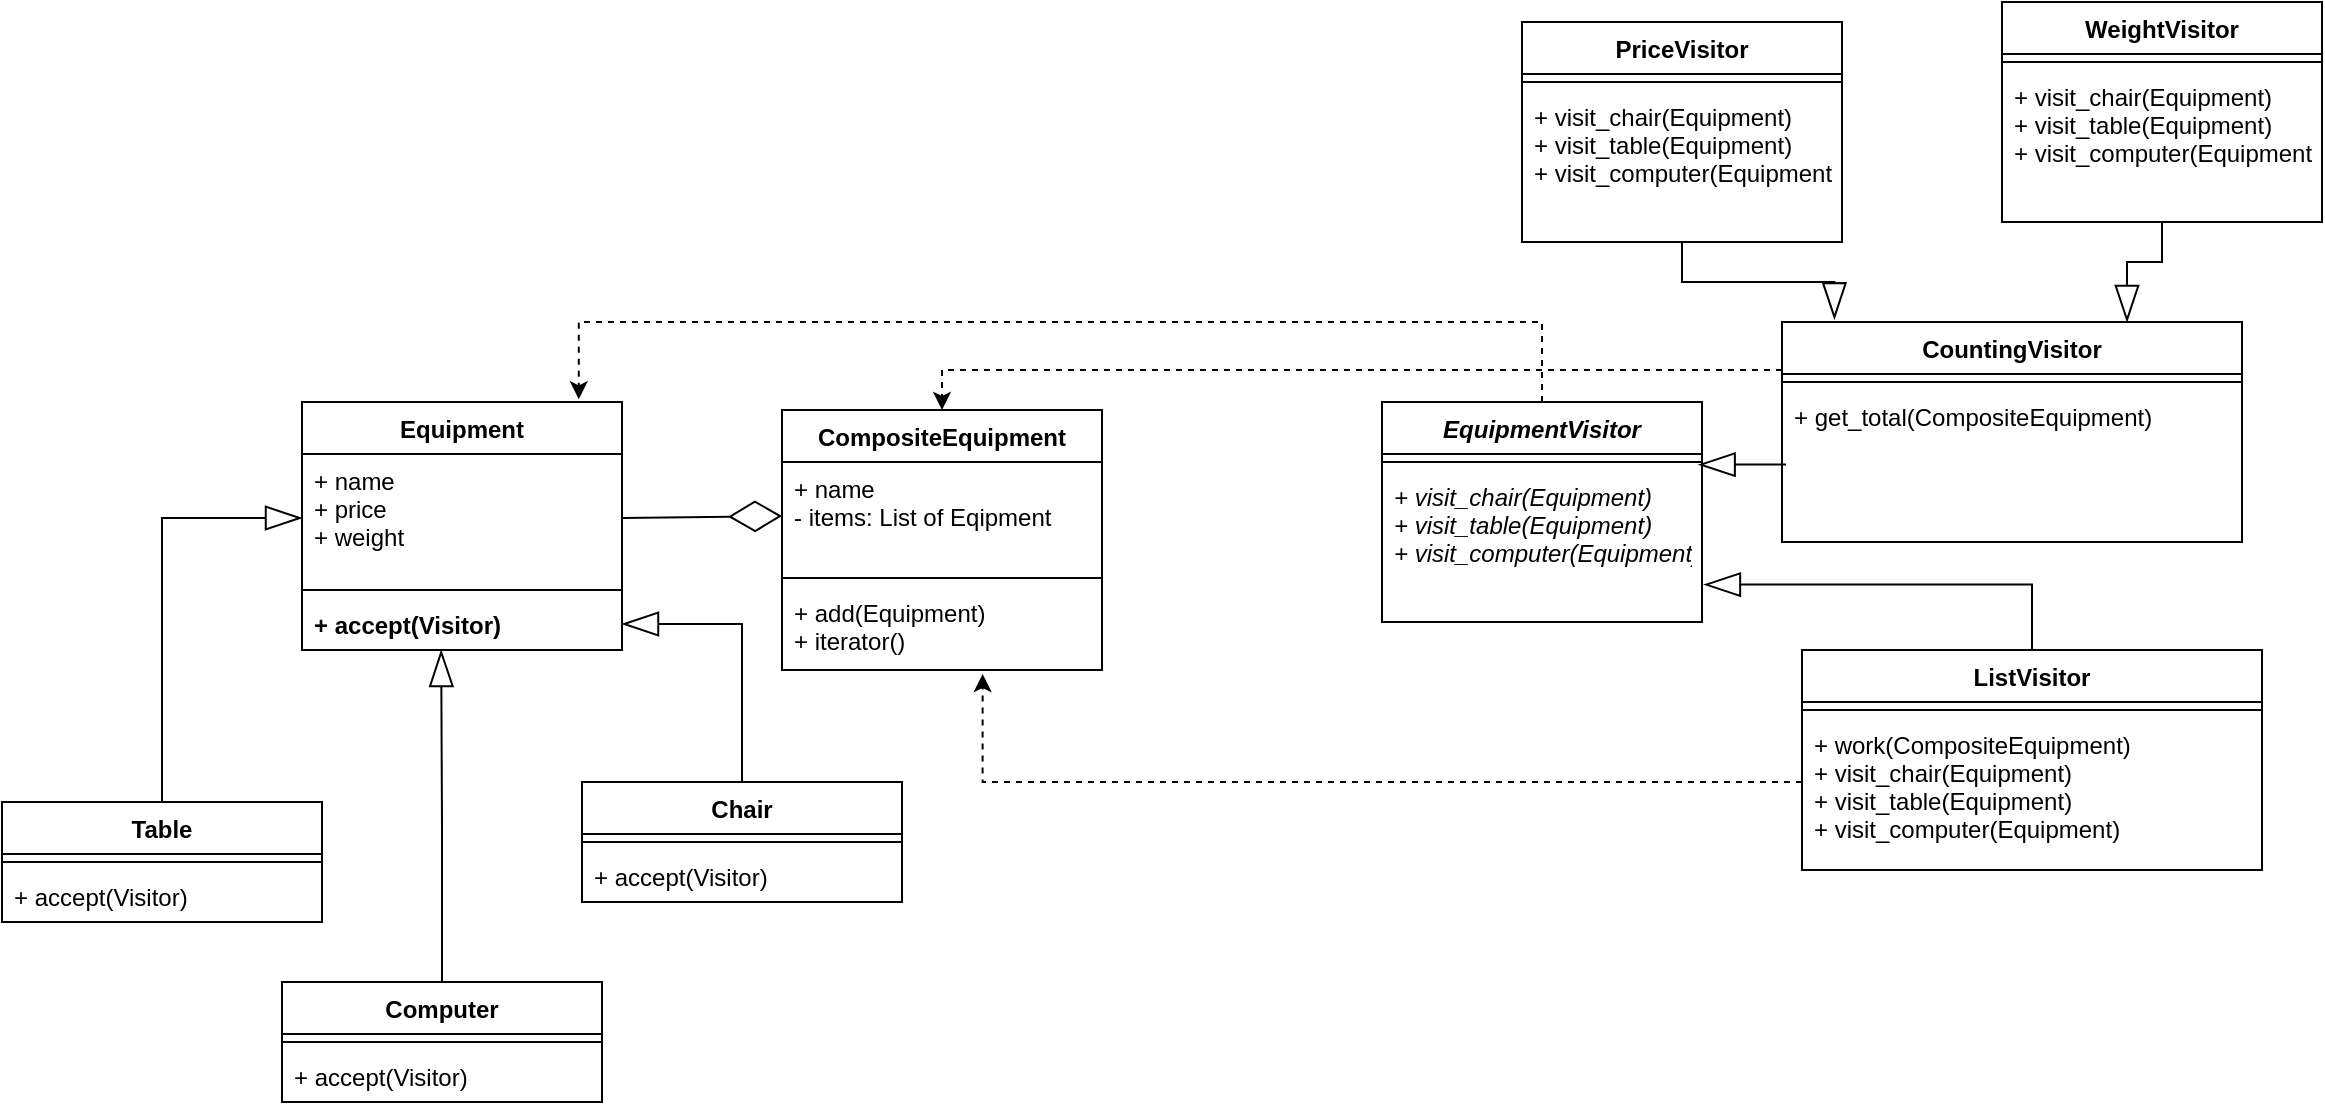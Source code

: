 <mxfile version="21.1.2" type="device">
  <diagram name="Page-1" id="jjMU-v9KfTywZbRT0Ahr">
    <mxGraphModel dx="2071" dy="1931" grid="1" gridSize="10" guides="1" tooltips="1" connect="1" arrows="1" fold="1" page="1" pageScale="1" pageWidth="850" pageHeight="1100" math="0" shadow="0">
      <root>
        <mxCell id="0" />
        <mxCell id="1" parent="0" />
        <mxCell id="BeQkOO_lqinJAcKsULNb-1" value="Equipment" style="swimlane;fontStyle=1;align=center;verticalAlign=top;childLayout=stackLayout;horizontal=1;startSize=26;horizontalStack=0;resizeParent=1;resizeParentMax=0;resizeLast=0;collapsible=1;marginBottom=0;" parent="1" vertex="1">
          <mxGeometry x="60" y="120" width="160" height="124" as="geometry" />
        </mxCell>
        <mxCell id="BeQkOO_lqinJAcKsULNb-2" value="+ name&#xa;+ price&#xa;+ weight" style="text;strokeColor=none;fillColor=none;align=left;verticalAlign=top;spacingLeft=4;spacingRight=4;overflow=hidden;rotatable=0;points=[[0,0.5],[1,0.5]];portConstraint=eastwest;fontStyle=0" parent="BeQkOO_lqinJAcKsULNb-1" vertex="1">
          <mxGeometry y="26" width="160" height="64" as="geometry" />
        </mxCell>
        <mxCell id="BeQkOO_lqinJAcKsULNb-3" value="" style="line;strokeWidth=1;fillColor=none;align=left;verticalAlign=middle;spacingTop=-1;spacingLeft=3;spacingRight=3;rotatable=0;labelPosition=right;points=[];portConstraint=eastwest;strokeColor=inherit;" parent="BeQkOO_lqinJAcKsULNb-1" vertex="1">
          <mxGeometry y="90" width="160" height="8" as="geometry" />
        </mxCell>
        <mxCell id="BeQkOO_lqinJAcKsULNb-4" value="+ accept(Visitor)" style="text;strokeColor=none;fillColor=none;align=left;verticalAlign=top;spacingLeft=4;spacingRight=4;overflow=hidden;rotatable=0;points=[[0,0.5],[1,0.5]];portConstraint=eastwest;fontStyle=1" parent="BeQkOO_lqinJAcKsULNb-1" vertex="1">
          <mxGeometry y="98" width="160" height="26" as="geometry" />
        </mxCell>
        <mxCell id="BeQkOO_lqinJAcKsULNb-5" value="CompositeEquipment" style="swimlane;fontStyle=1;align=center;verticalAlign=top;childLayout=stackLayout;horizontal=1;startSize=26;horizontalStack=0;resizeParent=1;resizeParentMax=0;resizeLast=0;collapsible=1;marginBottom=0;" parent="1" vertex="1">
          <mxGeometry x="300" y="124" width="160" height="130" as="geometry" />
        </mxCell>
        <mxCell id="BeQkOO_lqinJAcKsULNb-6" value="+ name&#xa;- items: List of Eqipment" style="text;strokeColor=none;fillColor=none;align=left;verticalAlign=top;spacingLeft=4;spacingRight=4;overflow=hidden;rotatable=0;points=[[0,0.5],[1,0.5]];portConstraint=eastwest;" parent="BeQkOO_lqinJAcKsULNb-5" vertex="1">
          <mxGeometry y="26" width="160" height="54" as="geometry" />
        </mxCell>
        <mxCell id="BeQkOO_lqinJAcKsULNb-7" value="" style="line;strokeWidth=1;fillColor=none;align=left;verticalAlign=middle;spacingTop=-1;spacingLeft=3;spacingRight=3;rotatable=0;labelPosition=right;points=[];portConstraint=eastwest;strokeColor=inherit;" parent="BeQkOO_lqinJAcKsULNb-5" vertex="1">
          <mxGeometry y="80" width="160" height="8" as="geometry" />
        </mxCell>
        <mxCell id="BeQkOO_lqinJAcKsULNb-8" value="+ add(Equipment)&#xa;+ iterator()" style="text;strokeColor=none;fillColor=none;align=left;verticalAlign=top;spacingLeft=4;spacingRight=4;overflow=hidden;rotatable=0;points=[[0,0.5],[1,0.5]];portConstraint=eastwest;" parent="BeQkOO_lqinJAcKsULNb-5" vertex="1">
          <mxGeometry y="88" width="160" height="42" as="geometry" />
        </mxCell>
        <mxCell id="BeQkOO_lqinJAcKsULNb-9" value="" style="endArrow=diamondThin;endFill=0;endSize=24;html=1;rounded=0;exitX=1;exitY=0.5;exitDx=0;exitDy=0;entryX=0;entryY=0.5;entryDx=0;entryDy=0;" parent="1" source="BeQkOO_lqinJAcKsULNb-2" target="BeQkOO_lqinJAcKsULNb-6" edge="1">
          <mxGeometry width="160" relative="1" as="geometry">
            <mxPoint x="120" y="340" as="sourcePoint" />
            <mxPoint x="280" y="340" as="targetPoint" />
          </mxGeometry>
        </mxCell>
        <mxCell id="BeQkOO_lqinJAcKsULNb-49" style="edgeStyle=orthogonalEdgeStyle;rounded=0;orthogonalLoop=1;jettySize=auto;html=1;entryX=0.865;entryY=-0.011;entryDx=0;entryDy=0;entryPerimeter=0;dashed=1;" parent="1" source="BeQkOO_lqinJAcKsULNb-10" target="BeQkOO_lqinJAcKsULNb-1" edge="1">
          <mxGeometry relative="1" as="geometry">
            <Array as="points">
              <mxPoint x="680" y="80" />
              <mxPoint x="198" y="80" />
            </Array>
          </mxGeometry>
        </mxCell>
        <mxCell id="BeQkOO_lqinJAcKsULNb-10" value="EquipmentVisitor" style="swimlane;fontStyle=3;align=center;verticalAlign=top;childLayout=stackLayout;horizontal=1;startSize=26;horizontalStack=0;resizeParent=1;resizeParentMax=0;resizeLast=0;collapsible=1;marginBottom=0;" parent="1" vertex="1">
          <mxGeometry x="600" y="120" width="160" height="110" as="geometry" />
        </mxCell>
        <mxCell id="BeQkOO_lqinJAcKsULNb-12" value="" style="line;strokeWidth=1;fillColor=none;align=left;verticalAlign=middle;spacingTop=-1;spacingLeft=3;spacingRight=3;rotatable=0;labelPosition=right;points=[];portConstraint=eastwest;strokeColor=inherit;" parent="BeQkOO_lqinJAcKsULNb-10" vertex="1">
          <mxGeometry y="26" width="160" height="8" as="geometry" />
        </mxCell>
        <mxCell id="BeQkOO_lqinJAcKsULNb-13" value="+ visit_chair(Equipment)&#xa;+ visit_table(Equipment)&#xa;+ visit_computer(Equipment)" style="text;strokeColor=none;fillColor=none;align=left;verticalAlign=top;spacingLeft=4;spacingRight=4;overflow=hidden;rotatable=0;points=[[0,0.5],[1,0.5]];portConstraint=eastwest;fontStyle=2" parent="BeQkOO_lqinJAcKsULNb-10" vertex="1">
          <mxGeometry y="34" width="160" height="76" as="geometry" />
        </mxCell>
        <mxCell id="EPsBRRnPRsg1jrpJwq0W-1" style="edgeStyle=orthogonalEdgeStyle;rounded=0;orthogonalLoop=1;jettySize=auto;html=1;endArrow=blockThin;endFill=0;endSize=16;" edge="1" parent="1" source="BeQkOO_lqinJAcKsULNb-14" target="BeQkOO_lqinJAcKsULNb-2">
          <mxGeometry relative="1" as="geometry" />
        </mxCell>
        <mxCell id="BeQkOO_lqinJAcKsULNb-14" value="Table" style="swimlane;fontStyle=1;align=center;verticalAlign=top;childLayout=stackLayout;horizontal=1;startSize=26;horizontalStack=0;resizeParent=1;resizeParentMax=0;resizeLast=0;collapsible=1;marginBottom=0;" parent="1" vertex="1">
          <mxGeometry x="-90" y="320" width="160" height="60" as="geometry" />
        </mxCell>
        <mxCell id="BeQkOO_lqinJAcKsULNb-16" value="" style="line;strokeWidth=1;fillColor=none;align=left;verticalAlign=middle;spacingTop=-1;spacingLeft=3;spacingRight=3;rotatable=0;labelPosition=right;points=[];portConstraint=eastwest;strokeColor=inherit;" parent="BeQkOO_lqinJAcKsULNb-14" vertex="1">
          <mxGeometry y="26" width="160" height="8" as="geometry" />
        </mxCell>
        <mxCell id="BeQkOO_lqinJAcKsULNb-17" value="+ accept(Visitor)" style="text;strokeColor=none;fillColor=none;align=left;verticalAlign=top;spacingLeft=4;spacingRight=4;overflow=hidden;rotatable=0;points=[[0,0.5],[1,0.5]];portConstraint=eastwest;" parent="BeQkOO_lqinJAcKsULNb-14" vertex="1">
          <mxGeometry y="34" width="160" height="26" as="geometry" />
        </mxCell>
        <mxCell id="BeQkOO_lqinJAcKsULNb-26" style="edgeStyle=orthogonalEdgeStyle;rounded=0;orthogonalLoop=1;jettySize=auto;html=1;endArrow=blockThin;endFill=0;endSize=16;" parent="1" source="BeQkOO_lqinJAcKsULNb-18" target="BeQkOO_lqinJAcKsULNb-4" edge="1">
          <mxGeometry relative="1" as="geometry" />
        </mxCell>
        <mxCell id="BeQkOO_lqinJAcKsULNb-18" value="Chair" style="swimlane;fontStyle=1;align=center;verticalAlign=top;childLayout=stackLayout;horizontal=1;startSize=26;horizontalStack=0;resizeParent=1;resizeParentMax=0;resizeLast=0;collapsible=1;marginBottom=0;" parent="1" vertex="1">
          <mxGeometry x="200" y="310" width="160" height="60" as="geometry" />
        </mxCell>
        <mxCell id="BeQkOO_lqinJAcKsULNb-19" value="" style="line;strokeWidth=1;fillColor=none;align=left;verticalAlign=middle;spacingTop=-1;spacingLeft=3;spacingRight=3;rotatable=0;labelPosition=right;points=[];portConstraint=eastwest;strokeColor=inherit;" parent="BeQkOO_lqinJAcKsULNb-18" vertex="1">
          <mxGeometry y="26" width="160" height="8" as="geometry" />
        </mxCell>
        <mxCell id="BeQkOO_lqinJAcKsULNb-20" value="+ accept(Visitor)" style="text;strokeColor=none;fillColor=none;align=left;verticalAlign=top;spacingLeft=4;spacingRight=4;overflow=hidden;rotatable=0;points=[[0,0.5],[1,0.5]];portConstraint=eastwest;" parent="BeQkOO_lqinJAcKsULNb-18" vertex="1">
          <mxGeometry y="34" width="160" height="26" as="geometry" />
        </mxCell>
        <mxCell id="EPsBRRnPRsg1jrpJwq0W-2" style="edgeStyle=orthogonalEdgeStyle;rounded=0;orthogonalLoop=1;jettySize=auto;html=1;entryX=0.435;entryY=1;entryDx=0;entryDy=0;entryPerimeter=0;endArrow=blockThin;endFill=0;endSize=16;" edge="1" parent="1" source="BeQkOO_lqinJAcKsULNb-21" target="BeQkOO_lqinJAcKsULNb-4">
          <mxGeometry relative="1" as="geometry" />
        </mxCell>
        <mxCell id="BeQkOO_lqinJAcKsULNb-21" value="Computer" style="swimlane;fontStyle=1;align=center;verticalAlign=top;childLayout=stackLayout;horizontal=1;startSize=26;horizontalStack=0;resizeParent=1;resizeParentMax=0;resizeLast=0;collapsible=1;marginBottom=0;" parent="1" vertex="1">
          <mxGeometry x="50" y="410" width="160" height="60" as="geometry" />
        </mxCell>
        <mxCell id="BeQkOO_lqinJAcKsULNb-22" value="" style="line;strokeWidth=1;fillColor=none;align=left;verticalAlign=middle;spacingTop=-1;spacingLeft=3;spacingRight=3;rotatable=0;labelPosition=right;points=[];portConstraint=eastwest;strokeColor=inherit;" parent="BeQkOO_lqinJAcKsULNb-21" vertex="1">
          <mxGeometry y="26" width="160" height="8" as="geometry" />
        </mxCell>
        <mxCell id="BeQkOO_lqinJAcKsULNb-23" value="+ accept(Visitor)" style="text;strokeColor=none;fillColor=none;align=left;verticalAlign=top;spacingLeft=4;spacingRight=4;overflow=hidden;rotatable=0;points=[[0,0.5],[1,0.5]];portConstraint=eastwest;" parent="BeQkOO_lqinJAcKsULNb-21" vertex="1">
          <mxGeometry y="34" width="160" height="26" as="geometry" />
        </mxCell>
        <mxCell id="BeQkOO_lqinJAcKsULNb-43" style="edgeStyle=orthogonalEdgeStyle;rounded=0;orthogonalLoop=1;jettySize=auto;html=1;entryX=0.114;entryY=-0.012;entryDx=0;entryDy=0;entryPerimeter=0;endArrow=blockThin;endFill=0;endSize=16;" parent="1" source="BeQkOO_lqinJAcKsULNb-31" target="BeQkOO_lqinJAcKsULNb-39" edge="1">
          <mxGeometry relative="1" as="geometry">
            <Array as="points">
              <mxPoint x="750" y="60" />
              <mxPoint x="826" y="60" />
            </Array>
          </mxGeometry>
        </mxCell>
        <mxCell id="BeQkOO_lqinJAcKsULNb-31" value="PriceVisitor" style="swimlane;fontStyle=1;align=center;verticalAlign=top;childLayout=stackLayout;horizontal=1;startSize=26;horizontalStack=0;resizeParent=1;resizeParentMax=0;resizeLast=0;collapsible=1;marginBottom=0;" parent="1" vertex="1">
          <mxGeometry x="670" y="-70" width="160" height="110" as="geometry" />
        </mxCell>
        <mxCell id="BeQkOO_lqinJAcKsULNb-32" value="" style="line;strokeWidth=1;fillColor=none;align=left;verticalAlign=middle;spacingTop=-1;spacingLeft=3;spacingRight=3;rotatable=0;labelPosition=right;points=[];portConstraint=eastwest;strokeColor=inherit;" parent="BeQkOO_lqinJAcKsULNb-31" vertex="1">
          <mxGeometry y="26" width="160" height="8" as="geometry" />
        </mxCell>
        <mxCell id="BeQkOO_lqinJAcKsULNb-33" value="+ visit_chair(Equipment)&#xa;+ visit_table(Equipment)&#xa;+ visit_computer(Equipment)" style="text;strokeColor=none;fillColor=none;align=left;verticalAlign=top;spacingLeft=4;spacingRight=4;overflow=hidden;rotatable=0;points=[[0,0.5],[1,0.5]];portConstraint=eastwest;fontStyle=0" parent="BeQkOO_lqinJAcKsULNb-31" vertex="1">
          <mxGeometry y="34" width="160" height="76" as="geometry" />
        </mxCell>
        <mxCell id="BeQkOO_lqinJAcKsULNb-44" style="edgeStyle=orthogonalEdgeStyle;rounded=0;orthogonalLoop=1;jettySize=auto;html=1;entryX=0.75;entryY=0;entryDx=0;entryDy=0;endArrow=blockThin;endFill=0;endSize=16;" parent="1" source="BeQkOO_lqinJAcKsULNb-34" target="BeQkOO_lqinJAcKsULNb-39" edge="1">
          <mxGeometry relative="1" as="geometry" />
        </mxCell>
        <mxCell id="BeQkOO_lqinJAcKsULNb-34" value="WeightVisitor" style="swimlane;fontStyle=1;align=center;verticalAlign=top;childLayout=stackLayout;horizontal=1;startSize=26;horizontalStack=0;resizeParent=1;resizeParentMax=0;resizeLast=0;collapsible=1;marginBottom=0;" parent="1" vertex="1">
          <mxGeometry x="910" y="-80" width="160" height="110" as="geometry" />
        </mxCell>
        <mxCell id="BeQkOO_lqinJAcKsULNb-35" value="" style="line;strokeWidth=1;fillColor=none;align=left;verticalAlign=middle;spacingTop=-1;spacingLeft=3;spacingRight=3;rotatable=0;labelPosition=right;points=[];portConstraint=eastwest;strokeColor=inherit;" parent="BeQkOO_lqinJAcKsULNb-34" vertex="1">
          <mxGeometry y="26" width="160" height="8" as="geometry" />
        </mxCell>
        <mxCell id="BeQkOO_lqinJAcKsULNb-36" value="+ visit_chair(Equipment)&#xa;+ visit_table(Equipment)&#xa;+ visit_computer(Equipment)" style="text;strokeColor=none;fillColor=none;align=left;verticalAlign=top;spacingLeft=4;spacingRight=4;overflow=hidden;rotatable=0;points=[[0,0.5],[1,0.5]];portConstraint=eastwest;fontStyle=0" parent="BeQkOO_lqinJAcKsULNb-34" vertex="1">
          <mxGeometry y="34" width="160" height="76" as="geometry" />
        </mxCell>
        <mxCell id="BeQkOO_lqinJAcKsULNb-51" style="edgeStyle=orthogonalEdgeStyle;rounded=0;orthogonalLoop=1;jettySize=auto;html=1;entryX=0.5;entryY=0;entryDx=0;entryDy=0;dashed=1;" parent="1" source="BeQkOO_lqinJAcKsULNb-39" target="BeQkOO_lqinJAcKsULNb-5" edge="1">
          <mxGeometry relative="1" as="geometry">
            <Array as="points">
              <mxPoint x="380" y="104" />
            </Array>
          </mxGeometry>
        </mxCell>
        <mxCell id="BeQkOO_lqinJAcKsULNb-39" value="CountingVisitor" style="swimlane;fontStyle=1;align=center;verticalAlign=top;childLayout=stackLayout;horizontal=1;startSize=26;horizontalStack=0;resizeParent=1;resizeParentMax=0;resizeLast=0;collapsible=1;marginBottom=0;" parent="1" vertex="1">
          <mxGeometry x="800" y="80" width="230" height="110" as="geometry" />
        </mxCell>
        <mxCell id="BeQkOO_lqinJAcKsULNb-40" value="" style="line;strokeWidth=1;fillColor=none;align=left;verticalAlign=middle;spacingTop=-1;spacingLeft=3;spacingRight=3;rotatable=0;labelPosition=right;points=[];portConstraint=eastwest;strokeColor=inherit;" parent="BeQkOO_lqinJAcKsULNb-39" vertex="1">
          <mxGeometry y="26" width="230" height="8" as="geometry" />
        </mxCell>
        <mxCell id="BeQkOO_lqinJAcKsULNb-41" value="+ get_total(CompositeEquipment)" style="text;strokeColor=none;fillColor=none;align=left;verticalAlign=top;spacingLeft=4;spacingRight=4;overflow=hidden;rotatable=0;points=[[0,0.5],[1,0.5]];portConstraint=eastwest;fontStyle=0" parent="BeQkOO_lqinJAcKsULNb-39" vertex="1">
          <mxGeometry y="34" width="230" height="76" as="geometry" />
        </mxCell>
        <mxCell id="BeQkOO_lqinJAcKsULNb-42" style="edgeStyle=orthogonalEdgeStyle;rounded=0;orthogonalLoop=1;jettySize=auto;html=1;entryX=0.977;entryY=0.667;entryDx=0;entryDy=0;entryPerimeter=0;endSize=16;endArrow=blockThin;endFill=0;" parent="1" edge="1">
          <mxGeometry relative="1" as="geometry">
            <mxPoint x="802" y="151.3" as="sourcePoint" />
            <mxPoint x="758.32" y="151.336" as="targetPoint" />
            <Array as="points">
              <mxPoint x="782" y="152" />
            </Array>
          </mxGeometry>
        </mxCell>
        <mxCell id="BeQkOO_lqinJAcKsULNb-48" style="edgeStyle=orthogonalEdgeStyle;rounded=0;orthogonalLoop=1;jettySize=auto;html=1;entryX=1.006;entryY=0.754;entryDx=0;entryDy=0;entryPerimeter=0;endArrow=blockThin;endFill=0;endSize=16;" parent="1" source="BeQkOO_lqinJAcKsULNb-45" target="BeQkOO_lqinJAcKsULNb-13" edge="1">
          <mxGeometry relative="1" as="geometry" />
        </mxCell>
        <mxCell id="BeQkOO_lqinJAcKsULNb-50" style="edgeStyle=orthogonalEdgeStyle;rounded=0;orthogonalLoop=1;jettySize=auto;html=1;entryX=0.627;entryY=1.048;entryDx=0;entryDy=0;dashed=1;entryPerimeter=0;" parent="1" source="BeQkOO_lqinJAcKsULNb-45" target="BeQkOO_lqinJAcKsULNb-8" edge="1">
          <mxGeometry relative="1" as="geometry">
            <Array as="points">
              <mxPoint x="400" y="310" />
            </Array>
          </mxGeometry>
        </mxCell>
        <mxCell id="BeQkOO_lqinJAcKsULNb-45" value="ListVisitor" style="swimlane;fontStyle=1;align=center;verticalAlign=top;childLayout=stackLayout;horizontal=1;startSize=26;horizontalStack=0;resizeParent=1;resizeParentMax=0;resizeLast=0;collapsible=1;marginBottom=0;" parent="1" vertex="1">
          <mxGeometry x="810" y="244" width="230" height="110" as="geometry" />
        </mxCell>
        <mxCell id="BeQkOO_lqinJAcKsULNb-46" value="" style="line;strokeWidth=1;fillColor=none;align=left;verticalAlign=middle;spacingTop=-1;spacingLeft=3;spacingRight=3;rotatable=0;labelPosition=right;points=[];portConstraint=eastwest;strokeColor=inherit;" parent="BeQkOO_lqinJAcKsULNb-45" vertex="1">
          <mxGeometry y="26" width="230" height="8" as="geometry" />
        </mxCell>
        <mxCell id="BeQkOO_lqinJAcKsULNb-47" value="+ work(CompositeEquipment)&#xa;+ visit_chair(Equipment)&#xa;+ visit_table(Equipment)&#xa;+ visit_computer(Equipment)" style="text;strokeColor=none;fillColor=none;align=left;verticalAlign=top;spacingLeft=4;spacingRight=4;overflow=hidden;rotatable=0;points=[[0,0.5],[1,0.5]];portConstraint=eastwest;fontStyle=0" parent="BeQkOO_lqinJAcKsULNb-45" vertex="1">
          <mxGeometry y="34" width="230" height="76" as="geometry" />
        </mxCell>
      </root>
    </mxGraphModel>
  </diagram>
</mxfile>
